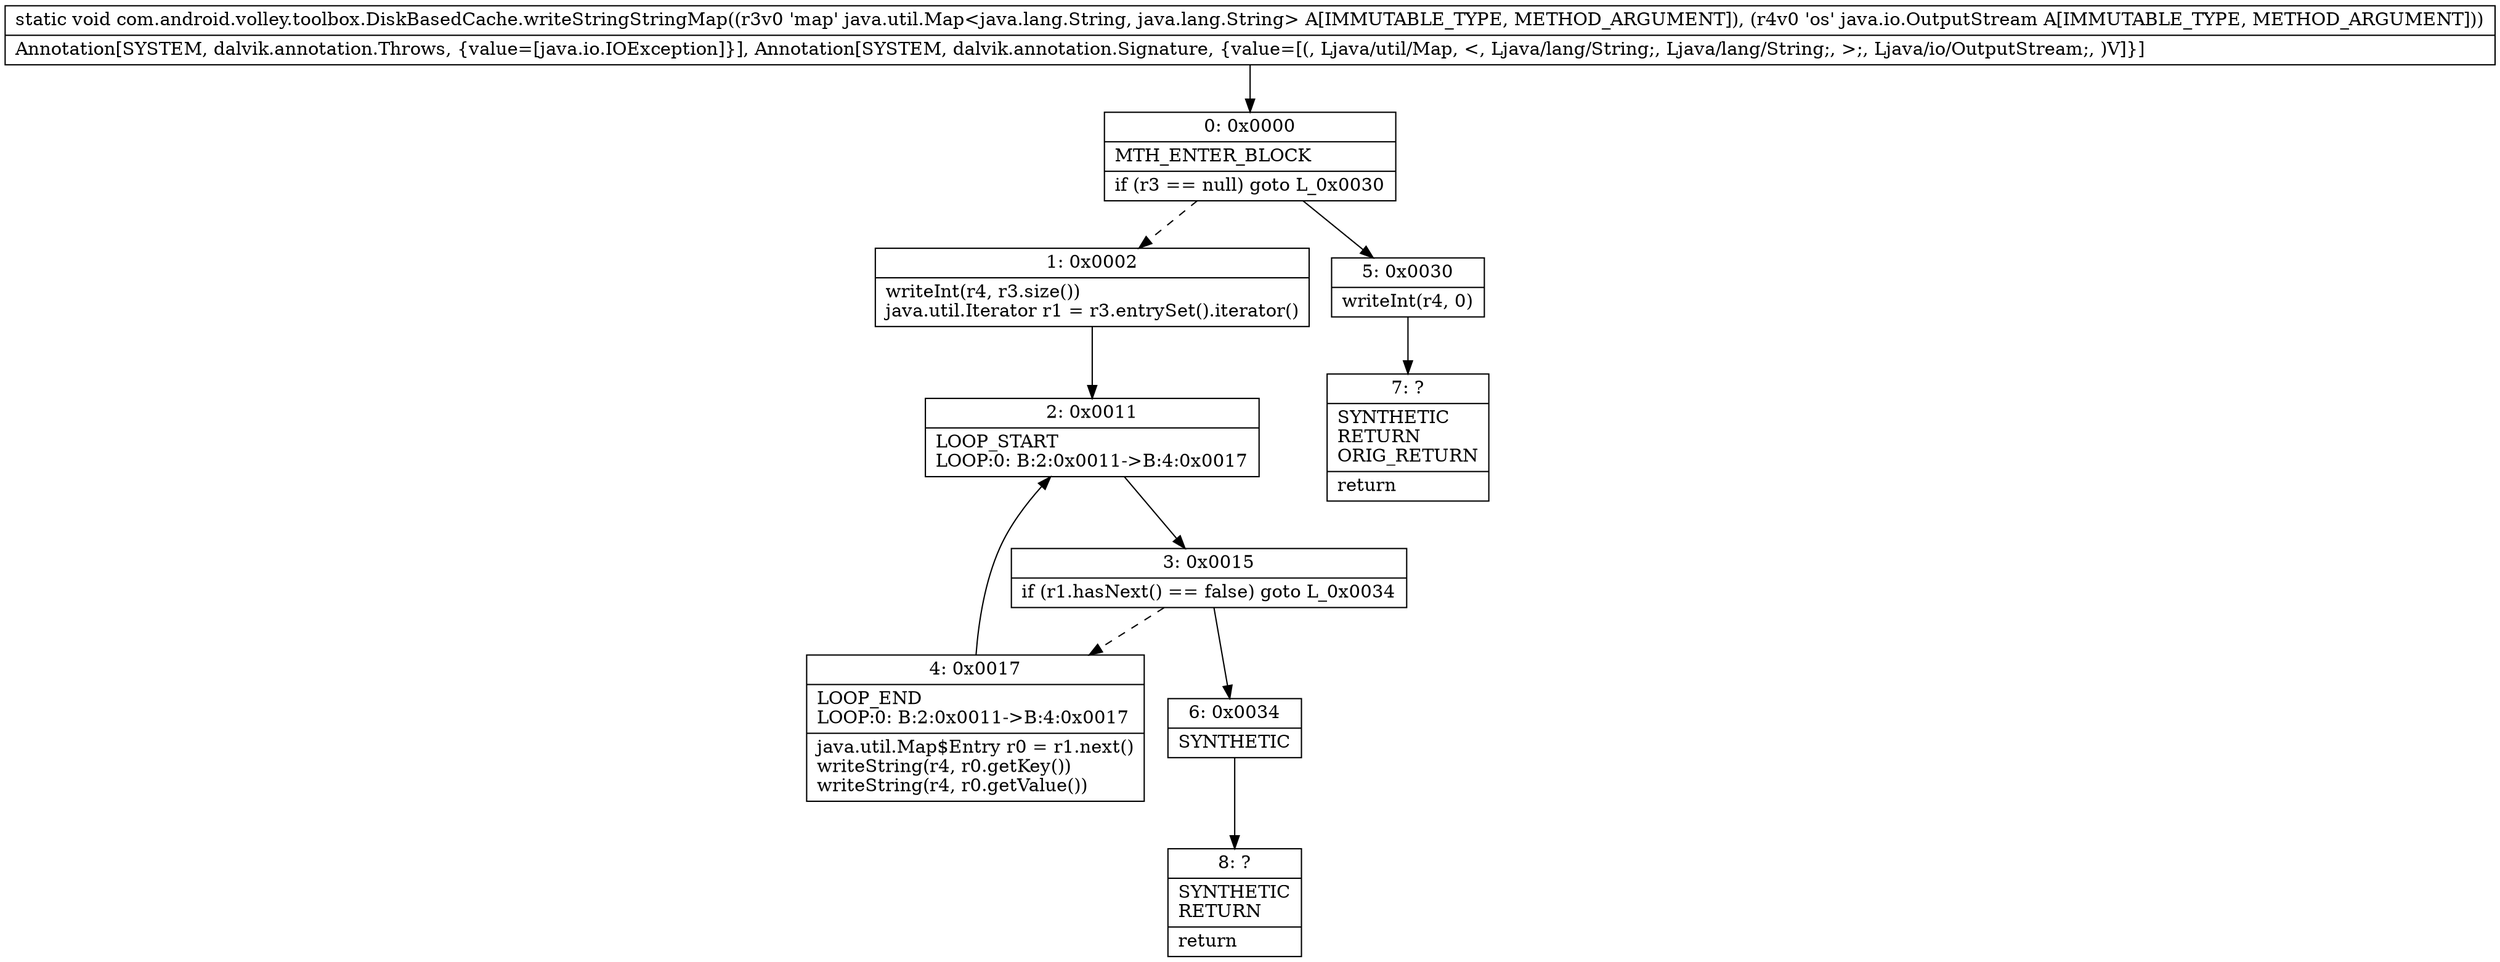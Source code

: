 digraph "CFG forcom.android.volley.toolbox.DiskBasedCache.writeStringStringMap(Ljava\/util\/Map;Ljava\/io\/OutputStream;)V" {
Node_0 [shape=record,label="{0\:\ 0x0000|MTH_ENTER_BLOCK\l|if (r3 == null) goto L_0x0030\l}"];
Node_1 [shape=record,label="{1\:\ 0x0002|writeInt(r4, r3.size())\ljava.util.Iterator r1 = r3.entrySet().iterator()\l}"];
Node_2 [shape=record,label="{2\:\ 0x0011|LOOP_START\lLOOP:0: B:2:0x0011\-\>B:4:0x0017\l}"];
Node_3 [shape=record,label="{3\:\ 0x0015|if (r1.hasNext() == false) goto L_0x0034\l}"];
Node_4 [shape=record,label="{4\:\ 0x0017|LOOP_END\lLOOP:0: B:2:0x0011\-\>B:4:0x0017\l|java.util.Map$Entry r0 = r1.next()\lwriteString(r4, r0.getKey())\lwriteString(r4, r0.getValue())\l}"];
Node_5 [shape=record,label="{5\:\ 0x0030|writeInt(r4, 0)\l}"];
Node_6 [shape=record,label="{6\:\ 0x0034|SYNTHETIC\l}"];
Node_7 [shape=record,label="{7\:\ ?|SYNTHETIC\lRETURN\lORIG_RETURN\l|return\l}"];
Node_8 [shape=record,label="{8\:\ ?|SYNTHETIC\lRETURN\l|return\l}"];
MethodNode[shape=record,label="{static void com.android.volley.toolbox.DiskBasedCache.writeStringStringMap((r3v0 'map' java.util.Map\<java.lang.String, java.lang.String\> A[IMMUTABLE_TYPE, METHOD_ARGUMENT]), (r4v0 'os' java.io.OutputStream A[IMMUTABLE_TYPE, METHOD_ARGUMENT]))  | Annotation[SYSTEM, dalvik.annotation.Throws, \{value=[java.io.IOException]\}], Annotation[SYSTEM, dalvik.annotation.Signature, \{value=[(, Ljava\/util\/Map, \<, Ljava\/lang\/String;, Ljava\/lang\/String;, \>;, Ljava\/io\/OutputStream;, )V]\}]\l}"];
MethodNode -> Node_0;
Node_0 -> Node_1[style=dashed];
Node_0 -> Node_5;
Node_1 -> Node_2;
Node_2 -> Node_3;
Node_3 -> Node_4[style=dashed];
Node_3 -> Node_6;
Node_4 -> Node_2;
Node_5 -> Node_7;
Node_6 -> Node_8;
}

